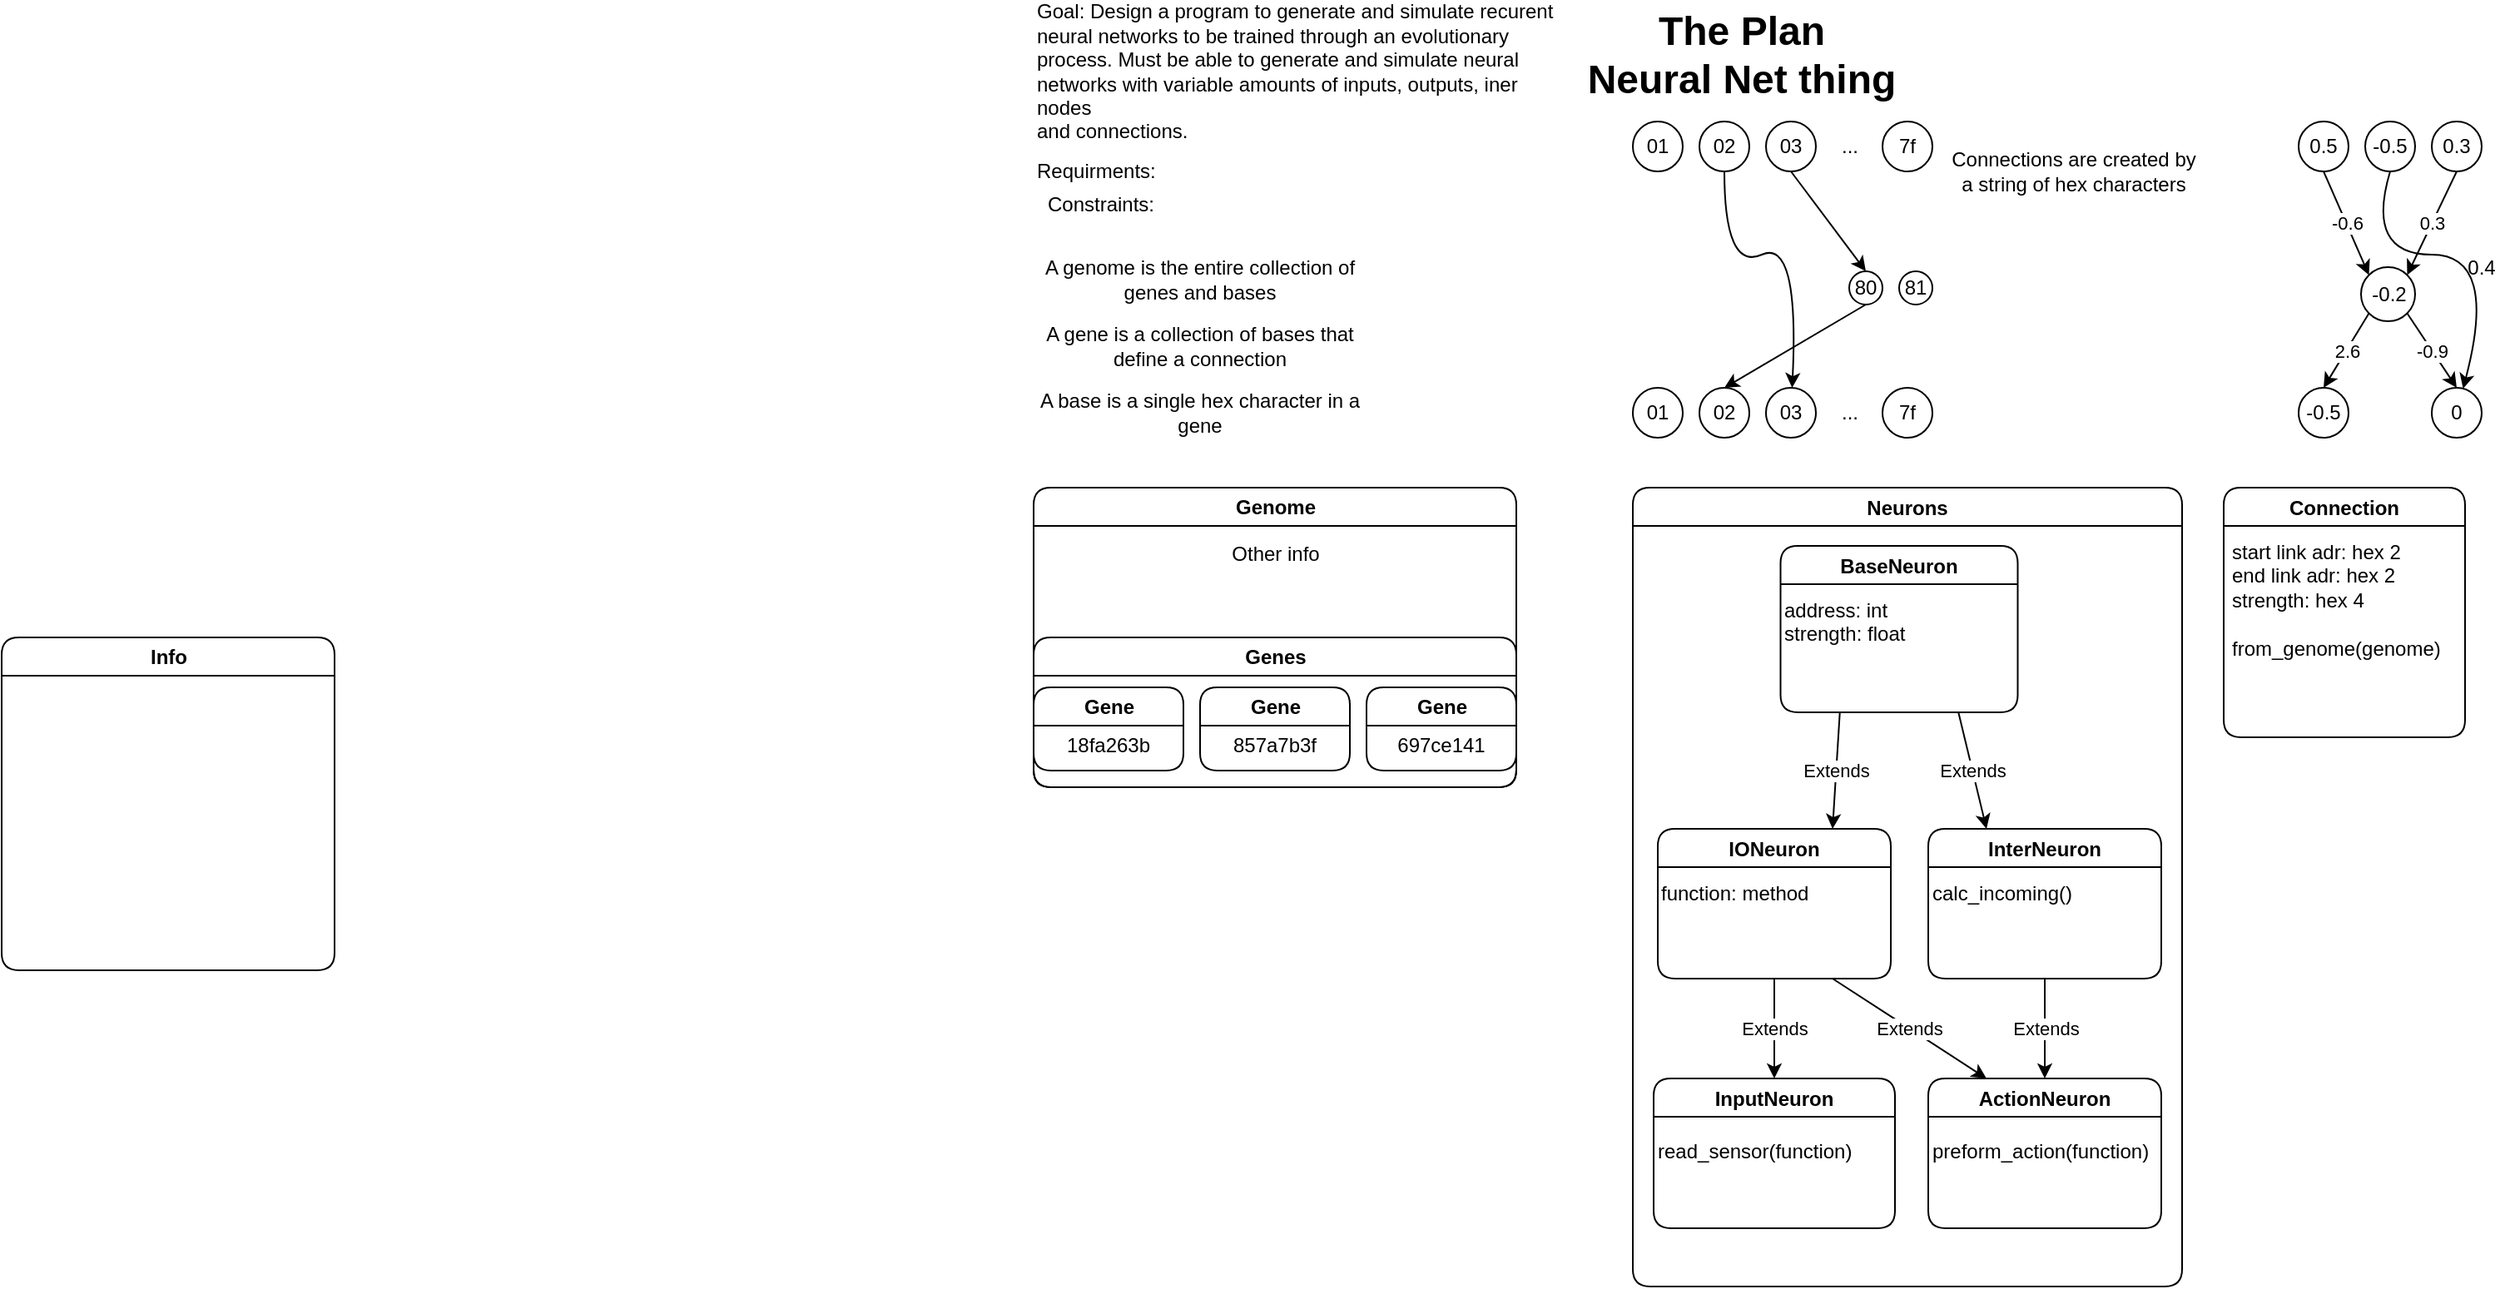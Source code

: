 <mxfile>
    <diagram id="yg7IqM9J5nl_mzUDm_qV" name="Page-1">
        <mxGraphModel dx="1587" dy="527" grid="1" gridSize="10" guides="1" tooltips="1" connect="1" arrows="1" fold="1" page="0" pageScale="1" pageWidth="850" pageHeight="1100" math="0" shadow="0">
            <root>
                <mxCell id="0"/>
                <mxCell id="1" parent="0"/>
                <mxCell id="2" value="The Plan&lt;br&gt;Neural Net thing" style="text;strokeColor=none;fillColor=none;html=1;fontSize=24;fontStyle=1;verticalAlign=middle;align=center;rounded=1;" parent="1" vertex="1">
                    <mxGeometry x="375" y="20" width="100" height="40" as="geometry"/>
                </mxCell>
                <mxCell id="gWObZc9pJvgN-Cl8AsEd-3" value="01" style="ellipse;whiteSpace=wrap;html=1;aspect=fixed;rounded=1;" vertex="1" parent="1">
                    <mxGeometry x="360" y="80" width="30" height="30" as="geometry"/>
                </mxCell>
                <mxCell id="gWObZc9pJvgN-Cl8AsEd-4" value="02" style="ellipse;whiteSpace=wrap;html=1;aspect=fixed;rounded=1;" vertex="1" parent="1">
                    <mxGeometry x="400" y="80" width="30" height="30" as="geometry"/>
                </mxCell>
                <mxCell id="gWObZc9pJvgN-Cl8AsEd-5" value="03" style="ellipse;whiteSpace=wrap;html=1;aspect=fixed;rounded=1;" vertex="1" parent="1">
                    <mxGeometry x="440" y="80" width="30" height="30" as="geometry"/>
                </mxCell>
                <mxCell id="gWObZc9pJvgN-Cl8AsEd-6" value="01" style="ellipse;whiteSpace=wrap;html=1;aspect=fixed;rounded=1;" vertex="1" parent="1">
                    <mxGeometry x="360" y="240" width="30" height="30" as="geometry"/>
                </mxCell>
                <mxCell id="gWObZc9pJvgN-Cl8AsEd-7" value="02" style="ellipse;whiteSpace=wrap;html=1;aspect=fixed;rounded=1;" vertex="1" parent="1">
                    <mxGeometry x="400" y="240" width="30" height="30" as="geometry"/>
                </mxCell>
                <mxCell id="gWObZc9pJvgN-Cl8AsEd-8" value="03" style="ellipse;whiteSpace=wrap;html=1;aspect=fixed;rounded=1;" vertex="1" parent="1">
                    <mxGeometry x="440" y="240" width="30" height="30" as="geometry"/>
                </mxCell>
                <mxCell id="gWObZc9pJvgN-Cl8AsEd-11" value="" style="endArrow=classic;html=1;exitX=0.5;exitY=1;exitDx=0;exitDy=0;rounded=1;curved=1;" edge="1" parent="1" source="gWObZc9pJvgN-Cl8AsEd-4" target="gWObZc9pJvgN-Cl8AsEd-8">
                    <mxGeometry width="50" height="50" relative="1" as="geometry">
                        <mxPoint x="640" y="220" as="sourcePoint"/>
                        <mxPoint x="690" y="170" as="targetPoint"/>
                        <Array as="points">
                            <mxPoint x="415" y="170"/>
                            <mxPoint x="460" y="150"/>
                        </Array>
                    </mxGeometry>
                </mxCell>
                <mxCell id="gWObZc9pJvgN-Cl8AsEd-24" value="Goal: Design a program to generate and simulate recurent neural networks to be trained through an evolutionary process.&amp;nbsp;&lt;span&gt;Must be able to generate and simulate neural&lt;/span&gt;&lt;br&gt;&lt;span&gt;networks with variable amounts of inputs, outputs, iner nodes&lt;/span&gt;&lt;br&gt;&lt;span&gt;and&amp;nbsp;connections.&amp;nbsp;&lt;/span&gt;" style="text;html=1;strokeColor=none;fillColor=none;align=left;verticalAlign=middle;whiteSpace=wrap;rounded=1;" vertex="1" parent="1">
                    <mxGeometry y="30" width="320" height="40" as="geometry"/>
                </mxCell>
                <mxCell id="gWObZc9pJvgN-Cl8AsEd-25" value="80" style="ellipse;whiteSpace=wrap;html=1;aspect=fixed;rounded=1;" vertex="1" parent="1">
                    <mxGeometry x="490" y="170" width="20" height="20" as="geometry"/>
                </mxCell>
                <mxCell id="OubXks9zK13v49aWxOXn-15" value="Requirments: &amp;nbsp;" style="text;html=1;align=left;verticalAlign=middle;resizable=0;points=[];autosize=1;strokeColor=none;fillColor=none;fontSize=12;" vertex="1" parent="1">
                    <mxGeometry y="100" width="90" height="20" as="geometry"/>
                </mxCell>
                <mxCell id="gWObZc9pJvgN-Cl8AsEd-26" value="" style="endArrow=classic;html=1;rounded=1;curved=1;exitX=0.5;exitY=1;exitDx=0;exitDy=0;entryX=0.5;entryY=0;entryDx=0;entryDy=0;" edge="1" parent="1" source="gWObZc9pJvgN-Cl8AsEd-5" target="gWObZc9pJvgN-Cl8AsEd-25">
                    <mxGeometry width="50" height="50" relative="1" as="geometry">
                        <mxPoint x="480" y="220" as="sourcePoint"/>
                        <mxPoint x="530" y="170" as="targetPoint"/>
                    </mxGeometry>
                </mxCell>
                <mxCell id="gWObZc9pJvgN-Cl8AsEd-27" value="" style="endArrow=classic;html=1;rounded=1;curved=1;exitX=0.5;exitY=1;exitDx=0;exitDy=0;entryX=0.5;entryY=0;entryDx=0;entryDy=0;" edge="1" parent="1" source="gWObZc9pJvgN-Cl8AsEd-25" target="gWObZc9pJvgN-Cl8AsEd-7">
                    <mxGeometry width="50" height="50" relative="1" as="geometry">
                        <mxPoint x="480" y="220" as="sourcePoint"/>
                        <mxPoint x="530" y="170" as="targetPoint"/>
                    </mxGeometry>
                </mxCell>
                <mxCell id="gWObZc9pJvgN-Cl8AsEd-29" value="Connections are created by a string of hex characters" style="text;html=1;strokeColor=none;fillColor=none;align=center;verticalAlign=middle;whiteSpace=wrap;rounded=0;" vertex="1" parent="1">
                    <mxGeometry x="550" y="110" width="150" as="geometry"/>
                </mxCell>
                <mxCell id="gWObZc9pJvgN-Cl8AsEd-30" value="Connection" style="swimlane;rounded=1;" vertex="1" parent="1">
                    <mxGeometry x="715" y="300" width="145" height="150" as="geometry"/>
                </mxCell>
                <mxCell id="gWObZc9pJvgN-Cl8AsEd-32" value="start link adr: hex 2&lt;br&gt;end link adr: hex 2&lt;br&gt;strength: hex 4&lt;br&gt;&lt;br&gt;from_genome(genome)" style="text;strokeColor=none;fillColor=none;align=left;verticalAlign=top;rounded=0;whiteSpace=wrap;html=1;" vertex="1" parent="gWObZc9pJvgN-Cl8AsEd-30">
                    <mxGeometry x="2.5" y="25" width="140" height="125" as="geometry"/>
                </mxCell>
                <mxCell id="OubXks9zK13v49aWxOXn-16" value="Constraints:" style="text;html=1;align=center;verticalAlign=middle;resizable=0;points=[];autosize=1;strokeColor=none;fillColor=none;fontSize=12;" vertex="1" parent="1">
                    <mxGeometry y="120" width="80" height="20" as="geometry"/>
                </mxCell>
                <mxCell id="gWObZc9pJvgN-Cl8AsEd-51" value="A genome is the entire collection of genes and bases" style="text;html=1;strokeColor=none;fillColor=none;align=center;verticalAlign=middle;whiteSpace=wrap;rounded=0;" vertex="1" parent="1">
                    <mxGeometry y="160" width="200" height="30" as="geometry"/>
                </mxCell>
                <mxCell id="gWObZc9pJvgN-Cl8AsEd-52" value="A gene is a collection of bases that define a connection" style="text;html=1;strokeColor=none;fillColor=none;align=center;verticalAlign=middle;whiteSpace=wrap;rounded=0;" vertex="1" parent="1">
                    <mxGeometry y="200" width="200" height="30" as="geometry"/>
                </mxCell>
                <mxCell id="gWObZc9pJvgN-Cl8AsEd-53" value="A base is a single hex character in a gene" style="text;html=1;strokeColor=none;fillColor=none;align=center;verticalAlign=middle;whiteSpace=wrap;rounded=0;" vertex="1" parent="1">
                    <mxGeometry y="240" width="200" height="30" as="geometry"/>
                </mxCell>
                <mxCell id="gWObZc9pJvgN-Cl8AsEd-89" value="Genome" style="swimlane;rounded=1;html=1;" vertex="1" parent="1">
                    <mxGeometry y="300" width="290" height="180" as="geometry">
                        <mxRectangle x="90" y="330" width="80" height="23" as="alternateBounds"/>
                    </mxGeometry>
                </mxCell>
                <mxCell id="gWObZc9pJvgN-Cl8AsEd-137" value="Info" style="swimlane;rounded=1;html=1;" vertex="1" parent="gWObZc9pJvgN-Cl8AsEd-89">
                    <mxGeometry x="-620" y="90" width="200" height="200" as="geometry"/>
                </mxCell>
                <mxCell id="OubXks9zK13v49aWxOXn-29" value="Genes" style="swimlane;rounded=1;html=1;" vertex="1" parent="gWObZc9pJvgN-Cl8AsEd-89">
                    <mxGeometry y="90" width="290" height="90" as="geometry">
                        <mxRectangle y="90" width="70" height="23" as="alternateBounds"/>
                    </mxGeometry>
                </mxCell>
                <mxCell id="gWObZc9pJvgN-Cl8AsEd-81" value="Gene" style="swimlane;rounded=1;html=1;" vertex="1" parent="OubXks9zK13v49aWxOXn-29">
                    <mxGeometry y="30" width="90" height="50" as="geometry">
                        <mxRectangle y="30" width="60" height="23" as="alternateBounds"/>
                    </mxGeometry>
                </mxCell>
                <mxCell id="gWObZc9pJvgN-Cl8AsEd-84" value="18fa263b" style="text;html=1;strokeColor=none;fillColor=none;align=center;verticalAlign=middle;whiteSpace=wrap;rounded=0;" vertex="1" parent="gWObZc9pJvgN-Cl8AsEd-81">
                    <mxGeometry y="20" width="90" height="30" as="geometry"/>
                </mxCell>
                <mxCell id="gWObZc9pJvgN-Cl8AsEd-85" value="Gene" style="swimlane;rounded=1;html=1;" vertex="1" parent="OubXks9zK13v49aWxOXn-29">
                    <mxGeometry x="100" y="30" width="90" height="50" as="geometry">
                        <mxRectangle x="100" y="30" width="60" height="23" as="alternateBounds"/>
                    </mxGeometry>
                </mxCell>
                <mxCell id="gWObZc9pJvgN-Cl8AsEd-86" value="857a7b3f" style="text;html=1;strokeColor=none;fillColor=none;align=center;verticalAlign=middle;whiteSpace=wrap;rounded=0;" vertex="1" parent="gWObZc9pJvgN-Cl8AsEd-85">
                    <mxGeometry y="20" width="90" height="30" as="geometry"/>
                </mxCell>
                <mxCell id="gWObZc9pJvgN-Cl8AsEd-87" value="Gene" style="swimlane;rounded=1;html=1;" vertex="1" parent="OubXks9zK13v49aWxOXn-29">
                    <mxGeometry x="200" y="30" width="90" height="50" as="geometry"/>
                </mxCell>
                <mxCell id="gWObZc9pJvgN-Cl8AsEd-88" value="697ce141" style="text;html=1;strokeColor=none;fillColor=none;align=center;verticalAlign=middle;whiteSpace=wrap;rounded=0;" vertex="1" parent="gWObZc9pJvgN-Cl8AsEd-87">
                    <mxGeometry y="20" width="90" height="30" as="geometry"/>
                </mxCell>
                <mxCell id="OubXks9zK13v49aWxOXn-34" value="Other info" style="text;html=1;align=center;verticalAlign=middle;resizable=0;points=[];autosize=1;strokeColor=none;fillColor=none;fontSize=12;" vertex="1" parent="gWObZc9pJvgN-Cl8AsEd-89">
                    <mxGeometry x="110" y="30" width="70" height="20" as="geometry"/>
                </mxCell>
                <mxCell id="gWObZc9pJvgN-Cl8AsEd-90" value="7f" style="ellipse;whiteSpace=wrap;html=1;aspect=fixed;rounded=1;" vertex="1" parent="1">
                    <mxGeometry x="510" y="80" width="30" height="30" as="geometry"/>
                </mxCell>
                <mxCell id="gWObZc9pJvgN-Cl8AsEd-92" value="..." style="text;html=1;align=center;verticalAlign=middle;resizable=0;points=[];autosize=1;strokeColor=none;fillColor=none;" vertex="1" parent="1">
                    <mxGeometry x="475" y="85" width="30" height="20" as="geometry"/>
                </mxCell>
                <mxCell id="gWObZc9pJvgN-Cl8AsEd-98" value="7f" style="ellipse;whiteSpace=wrap;html=1;aspect=fixed;rounded=1;" vertex="1" parent="1">
                    <mxGeometry x="510" y="240" width="30" height="30" as="geometry"/>
                </mxCell>
                <mxCell id="gWObZc9pJvgN-Cl8AsEd-99" value="..." style="text;html=1;align=center;verticalAlign=middle;resizable=0;points=[];autosize=1;strokeColor=none;fillColor=none;" vertex="1" parent="1">
                    <mxGeometry x="475" y="245" width="30" height="20" as="geometry"/>
                </mxCell>
                <mxCell id="gWObZc9pJvgN-Cl8AsEd-100" value="81" style="ellipse;whiteSpace=wrap;html=1;aspect=fixed;rounded=1;" vertex="1" parent="1">
                    <mxGeometry x="520" y="170" width="20" height="20" as="geometry"/>
                </mxCell>
                <mxCell id="gWObZc9pJvgN-Cl8AsEd-111" value="0.5" style="ellipse;whiteSpace=wrap;html=1;aspect=fixed;rounded=1;" vertex="1" parent="1">
                    <mxGeometry x="760" y="80" width="30" height="30" as="geometry"/>
                </mxCell>
                <mxCell id="gWObZc9pJvgN-Cl8AsEd-112" value="-0.5" style="ellipse;whiteSpace=wrap;html=1;aspect=fixed;rounded=1;" vertex="1" parent="1">
                    <mxGeometry x="800" y="80" width="30" height="30" as="geometry"/>
                </mxCell>
                <mxCell id="gWObZc9pJvgN-Cl8AsEd-113" value="0.3" style="ellipse;whiteSpace=wrap;html=1;aspect=fixed;rounded=1;" vertex="1" parent="1">
                    <mxGeometry x="840" y="80" width="30" height="30" as="geometry"/>
                </mxCell>
                <mxCell id="gWObZc9pJvgN-Cl8AsEd-115" value="-0.5" style="ellipse;whiteSpace=wrap;html=1;aspect=fixed;rounded=1;" vertex="1" parent="1">
                    <mxGeometry x="760" y="240" width="30" height="30" as="geometry"/>
                </mxCell>
                <mxCell id="gWObZc9pJvgN-Cl8AsEd-116" value="0" style="ellipse;whiteSpace=wrap;html=1;aspect=fixed;rounded=1;" vertex="1" parent="1">
                    <mxGeometry x="840" y="240" width="30" height="30" as="geometry"/>
                </mxCell>
                <mxCell id="gWObZc9pJvgN-Cl8AsEd-117" value="" style="endArrow=classic;html=1;exitX=0.5;exitY=1;exitDx=0;exitDy=0;rounded=1;curved=1;" edge="1" parent="1" source="gWObZc9pJvgN-Cl8AsEd-112" target="gWObZc9pJvgN-Cl8AsEd-116">
                    <mxGeometry width="50" height="50" relative="1" as="geometry">
                        <mxPoint x="1040" y="220" as="sourcePoint"/>
                        <mxPoint x="1090" y="170" as="targetPoint"/>
                        <Array as="points">
                            <mxPoint x="800" y="160"/>
                            <mxPoint x="880" y="160"/>
                        </Array>
                    </mxGeometry>
                </mxCell>
                <mxCell id="gWObZc9pJvgN-Cl8AsEd-118" value="-0.2" style="ellipse;whiteSpace=wrap;html=1;aspect=fixed;rounded=1;" vertex="1" parent="1">
                    <mxGeometry x="797.5" y="167.5" width="32.5" height="32.5" as="geometry"/>
                </mxCell>
                <mxCell id="gWObZc9pJvgN-Cl8AsEd-126" value="" style="endArrow=classic;html=1;rounded=1;curved=1;entryX=1;entryY=0;entryDx=0;entryDy=0;exitX=0.5;exitY=1;exitDx=0;exitDy=0;" edge="1" parent="1" source="gWObZc9pJvgN-Cl8AsEd-113" target="gWObZc9pJvgN-Cl8AsEd-118">
                    <mxGeometry relative="1" as="geometry">
                        <mxPoint x="930.0" y="70.0" as="sourcePoint"/>
                        <mxPoint x="950.0" y="140.0" as="targetPoint"/>
                    </mxGeometry>
                </mxCell>
                <mxCell id="gWObZc9pJvgN-Cl8AsEd-127" value="0.3" style="edgeLabel;resizable=0;html=1;align=center;verticalAlign=middle;rounded=1;" connectable="0" vertex="1" parent="gWObZc9pJvgN-Cl8AsEd-126">
                    <mxGeometry relative="1" as="geometry"/>
                </mxCell>
                <mxCell id="gWObZc9pJvgN-Cl8AsEd-128" value="" style="endArrow=classic;html=1;rounded=1;curved=1;entryX=0;entryY=0;entryDx=0;entryDy=0;exitX=0.5;exitY=1;exitDx=0;exitDy=0;" edge="1" parent="1" source="gWObZc9pJvgN-Cl8AsEd-111" target="gWObZc9pJvgN-Cl8AsEd-118">
                    <mxGeometry relative="1" as="geometry">
                        <mxPoint x="865" y="120.0" as="sourcePoint"/>
                        <mxPoint x="910" y="180.0" as="targetPoint"/>
                    </mxGeometry>
                </mxCell>
                <mxCell id="gWObZc9pJvgN-Cl8AsEd-129" value="-0.6" style="edgeLabel;resizable=0;html=1;align=center;verticalAlign=middle;rounded=1;" connectable="0" vertex="1" parent="gWObZc9pJvgN-Cl8AsEd-128">
                    <mxGeometry relative="1" as="geometry"/>
                </mxCell>
                <mxCell id="gWObZc9pJvgN-Cl8AsEd-130" value="" style="endArrow=classic;html=1;rounded=1;curved=1;entryX=0.5;entryY=0;entryDx=0;entryDy=0;exitX=1;exitY=1;exitDx=0;exitDy=0;" edge="1" parent="1" source="gWObZc9pJvgN-Cl8AsEd-118" target="gWObZc9pJvgN-Cl8AsEd-116">
                    <mxGeometry relative="1" as="geometry">
                        <mxPoint x="920.0" y="223.54" as="sourcePoint"/>
                        <mxPoint x="1037.929" y="286.469" as="targetPoint"/>
                    </mxGeometry>
                </mxCell>
                <mxCell id="gWObZc9pJvgN-Cl8AsEd-131" value="-0.9" style="edgeLabel;resizable=0;html=1;align=center;verticalAlign=middle;rounded=1;" connectable="0" vertex="1" parent="gWObZc9pJvgN-Cl8AsEd-130">
                    <mxGeometry relative="1" as="geometry"/>
                </mxCell>
                <mxCell id="gWObZc9pJvgN-Cl8AsEd-132" value="" style="endArrow=classic;html=1;rounded=1;curved=1;entryX=0.5;entryY=0;entryDx=0;entryDy=0;exitX=0;exitY=1;exitDx=0;exitDy=0;" edge="1" parent="1" source="gWObZc9pJvgN-Cl8AsEd-118" target="gWObZc9pJvgN-Cl8AsEd-115">
                    <mxGeometry relative="1" as="geometry">
                        <mxPoint x="900" y="190" as="sourcePoint"/>
                        <mxPoint x="865" y="250.0" as="targetPoint"/>
                    </mxGeometry>
                </mxCell>
                <mxCell id="gWObZc9pJvgN-Cl8AsEd-133" value="2.6" style="edgeLabel;resizable=0;html=1;align=center;verticalAlign=middle;rounded=1;" connectable="0" vertex="1" parent="gWObZc9pJvgN-Cl8AsEd-132">
                    <mxGeometry relative="1" as="geometry"/>
                </mxCell>
                <mxCell id="gWObZc9pJvgN-Cl8AsEd-136" value="0.4" style="text;html=1;strokeColor=none;fillColor=none;align=center;verticalAlign=middle;whiteSpace=wrap;rounded=0;" vertex="1" parent="1">
                    <mxGeometry x="860" y="160" width="20" height="15" as="geometry"/>
                </mxCell>
                <mxCell id="OubXks9zK13v49aWxOXn-19" value="Neurons" style="swimlane;rounded=1;" vertex="1" parent="1">
                    <mxGeometry x="360" y="300" width="330" height="480" as="geometry">
                        <mxRectangle x="375" y="300" width="80" height="23" as="alternateBounds"/>
                    </mxGeometry>
                </mxCell>
                <mxCell id="gWObZc9pJvgN-Cl8AsEd-37" value="BaseNeuron" style="swimlane;rounded=1;" vertex="1" parent="OubXks9zK13v49aWxOXn-19">
                    <mxGeometry x="88.75" y="35" width="142.5" height="100" as="geometry"/>
                </mxCell>
                <mxCell id="gWObZc9pJvgN-Cl8AsEd-38" value="address: int&lt;br&gt;strength: float" style="text;strokeColor=none;fillColor=none;align=left;verticalAlign=top;rounded=0;whiteSpace=wrap;html=1;" vertex="1" parent="gWObZc9pJvgN-Cl8AsEd-37">
                    <mxGeometry y="25" width="120" height="45" as="geometry"/>
                </mxCell>
                <mxCell id="gWObZc9pJvgN-Cl8AsEd-39" value="InputNeuron" style="swimlane;rounded=1;" vertex="1" parent="OubXks9zK13v49aWxOXn-19">
                    <mxGeometry x="12.5" y="355" width="145" height="90" as="geometry"/>
                </mxCell>
                <mxCell id="gWObZc9pJvgN-Cl8AsEd-134" value="read_sensor(function)" style="text;html=1;strokeColor=none;fillColor=none;align=left;verticalAlign=top;whiteSpace=wrap;rounded=0;" vertex="1" parent="gWObZc9pJvgN-Cl8AsEd-39">
                    <mxGeometry y="30" width="140" height="50" as="geometry"/>
                </mxCell>
                <mxCell id="gWObZc9pJvgN-Cl8AsEd-41" value="ActionNeuron" style="swimlane;rounded=1;" vertex="1" parent="OubXks9zK13v49aWxOXn-19">
                    <mxGeometry x="177.5" y="355" width="140" height="90" as="geometry"/>
                </mxCell>
                <mxCell id="gWObZc9pJvgN-Cl8AsEd-135" value="preform_action(function)" style="text;html=1;strokeColor=none;fillColor=none;align=left;verticalAlign=top;whiteSpace=wrap;rounded=0;" vertex="1" parent="gWObZc9pJvgN-Cl8AsEd-41">
                    <mxGeometry y="30" width="140" height="50" as="geometry"/>
                </mxCell>
                <mxCell id="gWObZc9pJvgN-Cl8AsEd-47" value="" style="endArrow=classic;html=1;rounded=1;curved=1;exitX=0.25;exitY=1;exitDx=0;exitDy=0;entryX=0.75;entryY=0;entryDx=0;entryDy=0;" edge="1" parent="OubXks9zK13v49aWxOXn-19" source="gWObZc9pJvgN-Cl8AsEd-37" target="gWObZc9pJvgN-Cl8AsEd-105">
                    <mxGeometry relative="1" as="geometry">
                        <mxPoint x="-17.5" y="165" as="sourcePoint"/>
                        <mxPoint x="122.5" y="195" as="targetPoint"/>
                    </mxGeometry>
                </mxCell>
                <mxCell id="gWObZc9pJvgN-Cl8AsEd-48" value="Extends" style="edgeLabel;resizable=0;html=1;align=center;verticalAlign=middle;rounded=1;" connectable="0" vertex="1" parent="gWObZc9pJvgN-Cl8AsEd-47">
                    <mxGeometry relative="1" as="geometry"/>
                </mxCell>
                <mxCell id="gWObZc9pJvgN-Cl8AsEd-49" value="" style="endArrow=classic;html=1;rounded=1;curved=1;entryX=0.5;entryY=0;entryDx=0;entryDy=0;exitX=0.5;exitY=1;exitDx=0;exitDy=0;" edge="1" parent="OubXks9zK13v49aWxOXn-19" source="gWObZc9pJvgN-Cl8AsEd-102" target="gWObZc9pJvgN-Cl8AsEd-41">
                    <mxGeometry relative="1" as="geometry">
                        <mxPoint x="345" y="185" as="sourcePoint"/>
                        <mxPoint x="355" y="115.0" as="targetPoint"/>
                    </mxGeometry>
                </mxCell>
                <mxCell id="gWObZc9pJvgN-Cl8AsEd-50" value="Extends" style="edgeLabel;resizable=0;html=1;align=center;verticalAlign=middle;rounded=1;" connectable="0" vertex="1" parent="gWObZc9pJvgN-Cl8AsEd-49">
                    <mxGeometry relative="1" as="geometry"/>
                </mxCell>
                <mxCell id="gWObZc9pJvgN-Cl8AsEd-101" value="InterNeuron" style="swimlane;rounded=1;" vertex="1" parent="OubXks9zK13v49aWxOXn-19">
                    <mxGeometry x="177.5" y="205" width="140" height="90" as="geometry"/>
                </mxCell>
                <mxCell id="gWObZc9pJvgN-Cl8AsEd-102" value="calc_incoming()" style="text;strokeColor=none;fillColor=none;align=left;verticalAlign=top;rounded=0;whiteSpace=wrap;html=1;" vertex="1" parent="gWObZc9pJvgN-Cl8AsEd-101">
                    <mxGeometry y="25" width="140" height="65" as="geometry"/>
                </mxCell>
                <mxCell id="gWObZc9pJvgN-Cl8AsEd-103" value="" style="endArrow=classic;html=1;rounded=1;curved=1;entryX=0.25;entryY=0;entryDx=0;entryDy=0;exitX=0.75;exitY=1;exitDx=0;exitDy=0;" edge="1" parent="OubXks9zK13v49aWxOXn-19" source="gWObZc9pJvgN-Cl8AsEd-37" target="gWObZc9pJvgN-Cl8AsEd-101">
                    <mxGeometry relative="1" as="geometry">
                        <mxPoint x="272.5" y="265.0" as="sourcePoint"/>
                        <mxPoint x="222.5" y="335" as="targetPoint"/>
                    </mxGeometry>
                </mxCell>
                <mxCell id="gWObZc9pJvgN-Cl8AsEd-104" value="Extends" style="edgeLabel;resizable=0;html=1;align=center;verticalAlign=middle;rounded=1;" connectable="0" vertex="1" parent="gWObZc9pJvgN-Cl8AsEd-103">
                    <mxGeometry relative="1" as="geometry"/>
                </mxCell>
                <mxCell id="gWObZc9pJvgN-Cl8AsEd-105" value="IONeuron" style="swimlane;rounded=1;" vertex="1" parent="OubXks9zK13v49aWxOXn-19">
                    <mxGeometry x="15" y="205" width="140" height="90" as="geometry"/>
                </mxCell>
                <mxCell id="gWObZc9pJvgN-Cl8AsEd-106" value="function: method" style="text;strokeColor=none;fillColor=none;align=left;verticalAlign=top;rounded=0;whiteSpace=wrap;html=1;" vertex="1" parent="gWObZc9pJvgN-Cl8AsEd-105">
                    <mxGeometry y="25" width="140" height="65" as="geometry"/>
                </mxCell>
                <mxCell id="gWObZc9pJvgN-Cl8AsEd-107" value="" style="endArrow=classic;html=1;rounded=1;curved=1;exitX=0.5;exitY=1;exitDx=0;exitDy=0;entryX=0.5;entryY=0;entryDx=0;entryDy=0;" edge="1" parent="OubXks9zK13v49aWxOXn-19" source="gWObZc9pJvgN-Cl8AsEd-106" target="gWObZc9pJvgN-Cl8AsEd-39">
                    <mxGeometry relative="1" as="geometry">
                        <mxPoint x="47.5" y="215.0" as="sourcePoint"/>
                        <mxPoint x="35.0" y="285.0" as="targetPoint"/>
                    </mxGeometry>
                </mxCell>
                <mxCell id="gWObZc9pJvgN-Cl8AsEd-108" value="Extends" style="edgeLabel;resizable=0;html=1;align=center;verticalAlign=middle;rounded=1;" connectable="0" vertex="1" parent="gWObZc9pJvgN-Cl8AsEd-107">
                    <mxGeometry relative="1" as="geometry"/>
                </mxCell>
                <mxCell id="gWObZc9pJvgN-Cl8AsEd-109" value="" style="endArrow=classic;html=1;rounded=1;curved=1;exitX=0.75;exitY=1;exitDx=0;exitDy=0;entryX=0.25;entryY=0;entryDx=0;entryDy=0;" edge="1" parent="OubXks9zK13v49aWxOXn-19" source="gWObZc9pJvgN-Cl8AsEd-106" target="gWObZc9pJvgN-Cl8AsEd-41">
                    <mxGeometry relative="1" as="geometry">
                        <mxPoint x="177.5" y="235.0" as="sourcePoint"/>
                        <mxPoint x="175.0" y="295" as="targetPoint"/>
                    </mxGeometry>
                </mxCell>
                <mxCell id="gWObZc9pJvgN-Cl8AsEd-110" value="Extends" style="edgeLabel;resizable=0;html=1;align=center;verticalAlign=middle;rounded=1;" connectable="0" vertex="1" parent="gWObZc9pJvgN-Cl8AsEd-109">
                    <mxGeometry relative="1" as="geometry"/>
                </mxCell>
            </root>
        </mxGraphModel>
    </diagram>
</mxfile>